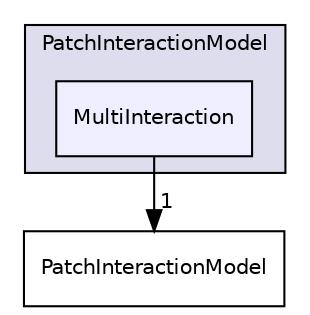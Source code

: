 digraph "src/lagrangian/intermediate/submodels/Kinematic/PatchInteractionModel/MultiInteraction" {
  bgcolor=transparent;
  compound=true
  node [ fontsize="10", fontname="Helvetica"];
  edge [ labelfontsize="10", labelfontname="Helvetica"];
  subgraph clusterdir_cf43f87a8139bd03a012339b0f68c2d8 {
    graph [ bgcolor="#ddddee", pencolor="black", label="PatchInteractionModel" fontname="Helvetica", fontsize="10", URL="dir_cf43f87a8139bd03a012339b0f68c2d8.html"]
  dir_44a5bd494037e31f2e1b6793c32bd01c [shape=box, label="MultiInteraction", style="filled", fillcolor="#eeeeff", pencolor="black", URL="dir_44a5bd494037e31f2e1b6793c32bd01c.html"];
  }
  dir_fbe14706e92980c2567ab36ee0a0e449 [shape=box label="PatchInteractionModel" URL="dir_fbe14706e92980c2567ab36ee0a0e449.html"];
  dir_44a5bd494037e31f2e1b6793c32bd01c->dir_fbe14706e92980c2567ab36ee0a0e449 [headlabel="1", labeldistance=1.5 headhref="dir_001548_001550.html"];
}

